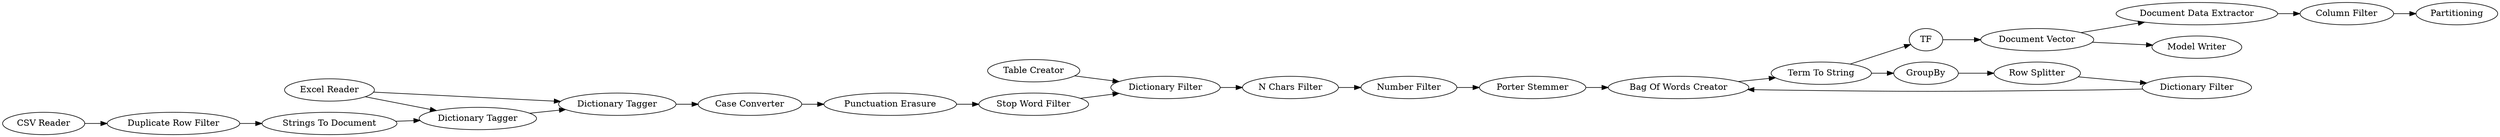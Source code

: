 digraph {
	335 -> 79
	334 -> 335
	338 -> 334
	104 -> 339
	101 -> 105
	8 -> 320
	338 -> 335
	91 -> 104
	79 -> 88
	321 -> 876
	332 -> 308
	86 -> 8
	308 -> 334
	879 -> 332
	8 -> 101
	321 -> 374
	98 -> 97
	391 -> 390
	89 -> 97
	374 -> 391
	105 -> 106
	106 -> 86
	97 -> 91
	88 -> 89
	339 -> 86
	320 -> 321
	91 [label="N Chars Filter"]
	374 [label="Document Data Extractor"]
	79 [label="Case Converter"]
	89 [label="Stop Word Filter"]
	308 [label="Strings To Document"]
	97 [label="Dictionary Filter"]
	8 [label="Term To String"]
	105 [label="Row Splitter"]
	339 [label="Porter Stemmer"]
	335 [label="Dictionary Tagger"]
	98 [label="Table Creator"]
	338 [label="Excel Reader"]
	879 [label="CSV Reader"]
	332 [label="Duplicate Row Filter"]
	390 [label=Partitioning]
	86 [label="Bag Of Words Creator"]
	334 [label="Dictionary Tagger"]
	391 [label="Column Filter"]
	101 [label=GroupBy]
	321 [label="Document Vector"]
	106 [label="Dictionary Filter"]
	876 [label="Model Writer"]
	104 [label="Number Filter"]
	88 [label="Punctuation Erasure"]
	320 [label=TF]
	rankdir=LR
}
